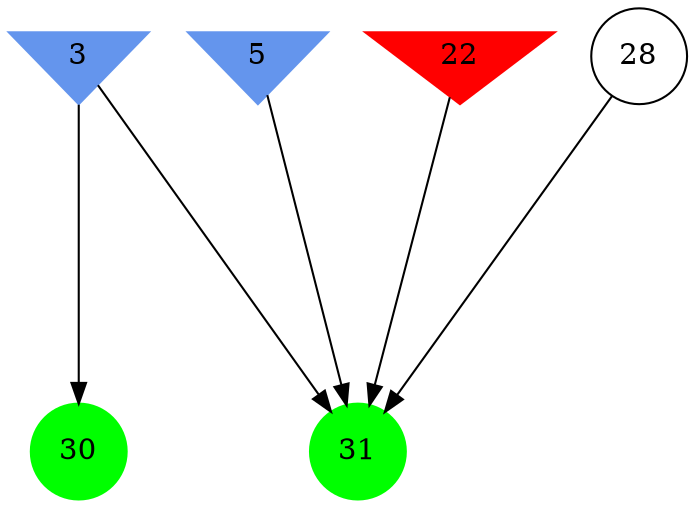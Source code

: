digraph brain {
	ranksep=2.0;
	3 [shape=invtriangle,style=filled,color=cornflowerblue];
	5 [shape=invtriangle,style=filled,color=cornflowerblue];
	22 [shape=invtriangle,style=filled,color=red];
	28 [shape=circle,color=black];
	30 [shape=circle,style=filled,color=green];
	31 [shape=circle,style=filled,color=green];
	3	->	31;
	22	->	31;
	28	->	31;
	5	->	31;
	3	->	30;
	{ rank=same; 3; 5; 22; }
	{ rank=same; 28; }
	{ rank=same; 30; 31; }
}
